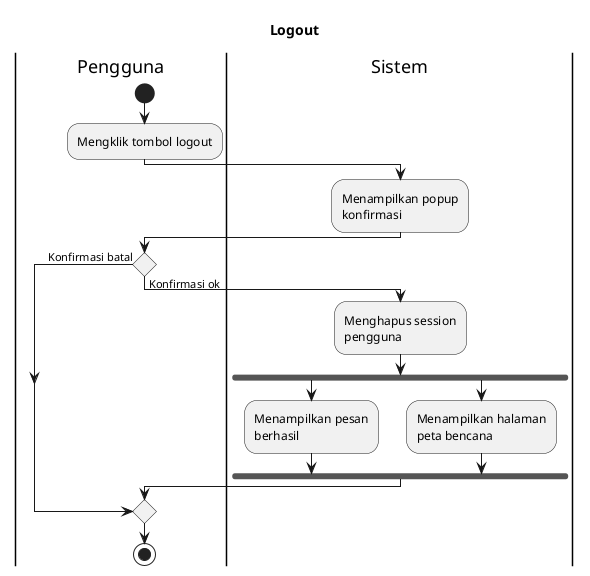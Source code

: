 @startuml UC-AUTH-003 - Logout
skinparam wrapWidth 140

title Logout

|Pengguna|
start
:Mengklik tombol logout;

|Sistem|
:Menampilkan popup konfirmasi;

|Pengguna|
if () then (Konfirmasi ok)
  |Sistem|
  :Menghapus session pengguna;

  fork
    :Menampilkan pesan berhasil;
  fork again
    :Menampilkan halaman peta bencana;
  endfork
else (Konfirmasi batal)
endif 

|Pengguna|
stop
@enduml